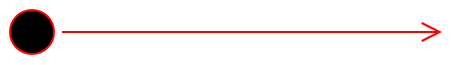 <mxfile version="14.4.3" type="device"><diagram name="Page-1" id="e7e014a7-5840-1c2e-5031-d8a46d1fe8dd"><mxGraphModel dx="1086" dy="806" grid="1" gridSize="10" guides="1" tooltips="1" connect="1" arrows="1" fold="1" page="1" pageScale="1" pageWidth="1169" pageHeight="826" background="#ffffff" math="0" shadow="0"><root><mxCell id="0"/><mxCell id="1" parent="0"/><mxCell id="_rVO6x4XLQeL5QQB8wuK-41" value="" style="ellipse;html=1;shape=startState;fillColor=#000000;strokeColor=#ff0000;" vertex="1" parent="1"><mxGeometry x="160" y="110" width="30" height="30" as="geometry"/></mxCell><mxCell id="_rVO6x4XLQeL5QQB8wuK-42" value="" style="edgeStyle=orthogonalEdgeStyle;html=1;verticalAlign=bottom;endArrow=open;endSize=8;strokeColor=#ff0000;" edge="1" source="_rVO6x4XLQeL5QQB8wuK-41" parent="1"><mxGeometry relative="1" as="geometry"><mxPoint x="380" y="125" as="targetPoint"/></mxGeometry></mxCell></root></mxGraphModel></diagram></mxfile>